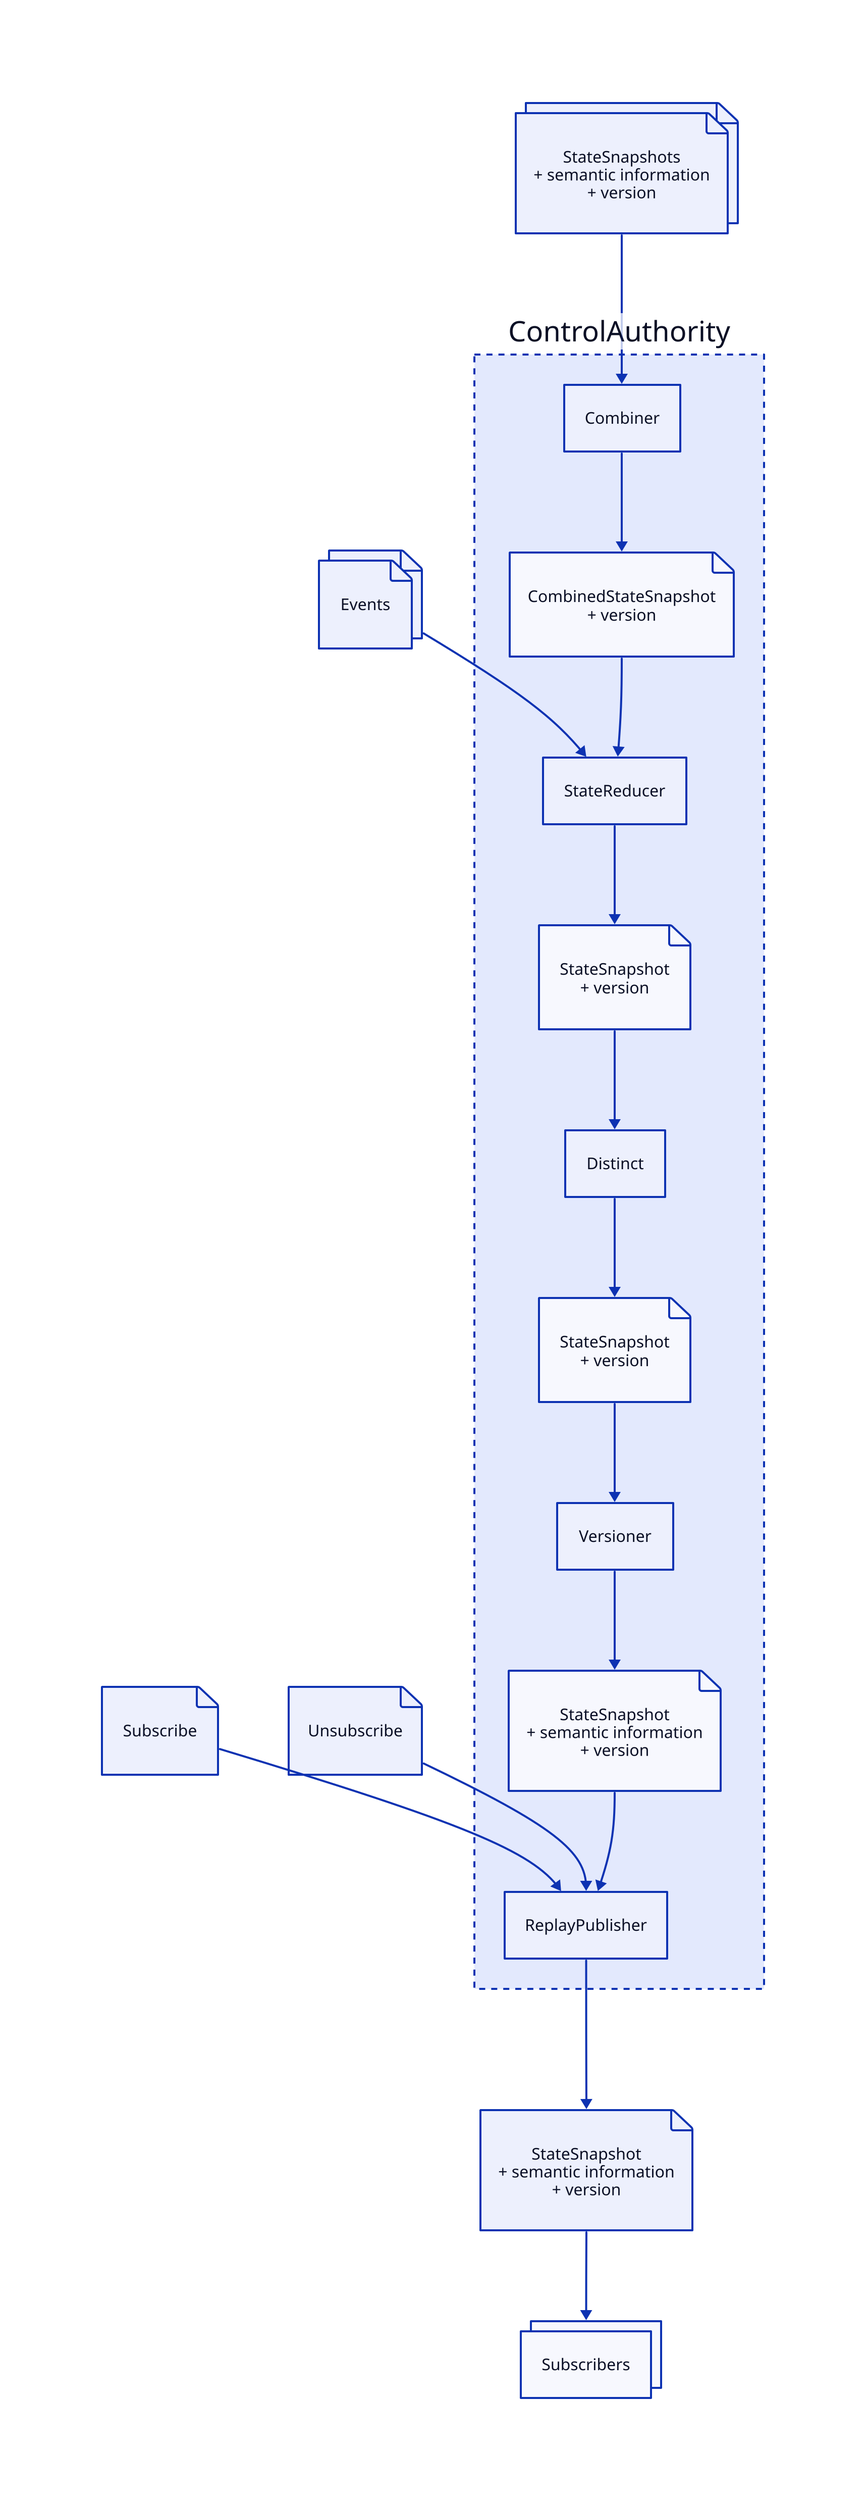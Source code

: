 classes: {
  composition: {
    style.stroke-dash: 3
  }
}

# Input messages
Events: {
  shape: page
  style.multiple: true
}
Events -> ControlAuthority.StateReducer
StateSnapshots: StateSnapshots\n+ semantic information\n+ version {
  shape: page
  style.multiple: true
}
StateSnapshots -> ControlAuthority.Combiner
Subscribe: {
  shape: page
}
Subscribe -> ControlAuthority.ReplayPublisher
Unsubscribe: {
  shape: page
}
Unsubscribe -> ControlAuthority.ReplayPublisher

# Main actor
ControlAuthority: {
  class: composition

  # Internal actors
  Combiner
  Distinct
  ReplayPublisher
  StateReducer
  Versioner

  CombinedStateSnapshot: CombinedStateSnapshot\n+ version {
    shape: page
  }
  Combiner -> CombinedStateSnapshot -> StateReducer
  DistinctStateSnapshot: StateSnapshot\n+ version {
    shape: page
  }
  Distinct -> DistinctStateSnapshot -> Versioner
  StateSnapshotWithMetaData: StateSnapshot\n+ semantic information\n+ version {
    shape: page
  }
  Versioner -> StateSnapshotWithMetaData -> ReplayPublisher
  StateSnapshot: StateSnapshot\n+ version {
    shape: page
  }
  StateReducer -> StateSnapshot -> Distinct
}

# Output messages
OutputStateSnapshot: StateSnapshot\n+ semantic information\n+ version {
  shape: page
}
ControlAuthority.ReplayPublisher -> OutputStateSnapshot -> Subscribers

# Environment actors
Subscribers: {
  style.multiple: true
}
